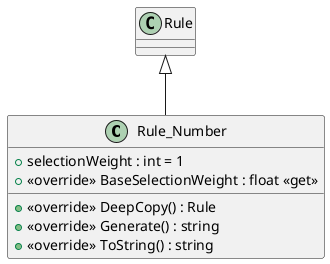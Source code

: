 @startuml
class Rule_Number {
    + selectionWeight : int = 1
    + <<override>> BaseSelectionWeight : float <<get>>
    + <<override>> DeepCopy() : Rule
    + <<override>> Generate() : string
    + <<override>> ToString() : string
}
Rule <|-- Rule_Number
@enduml
